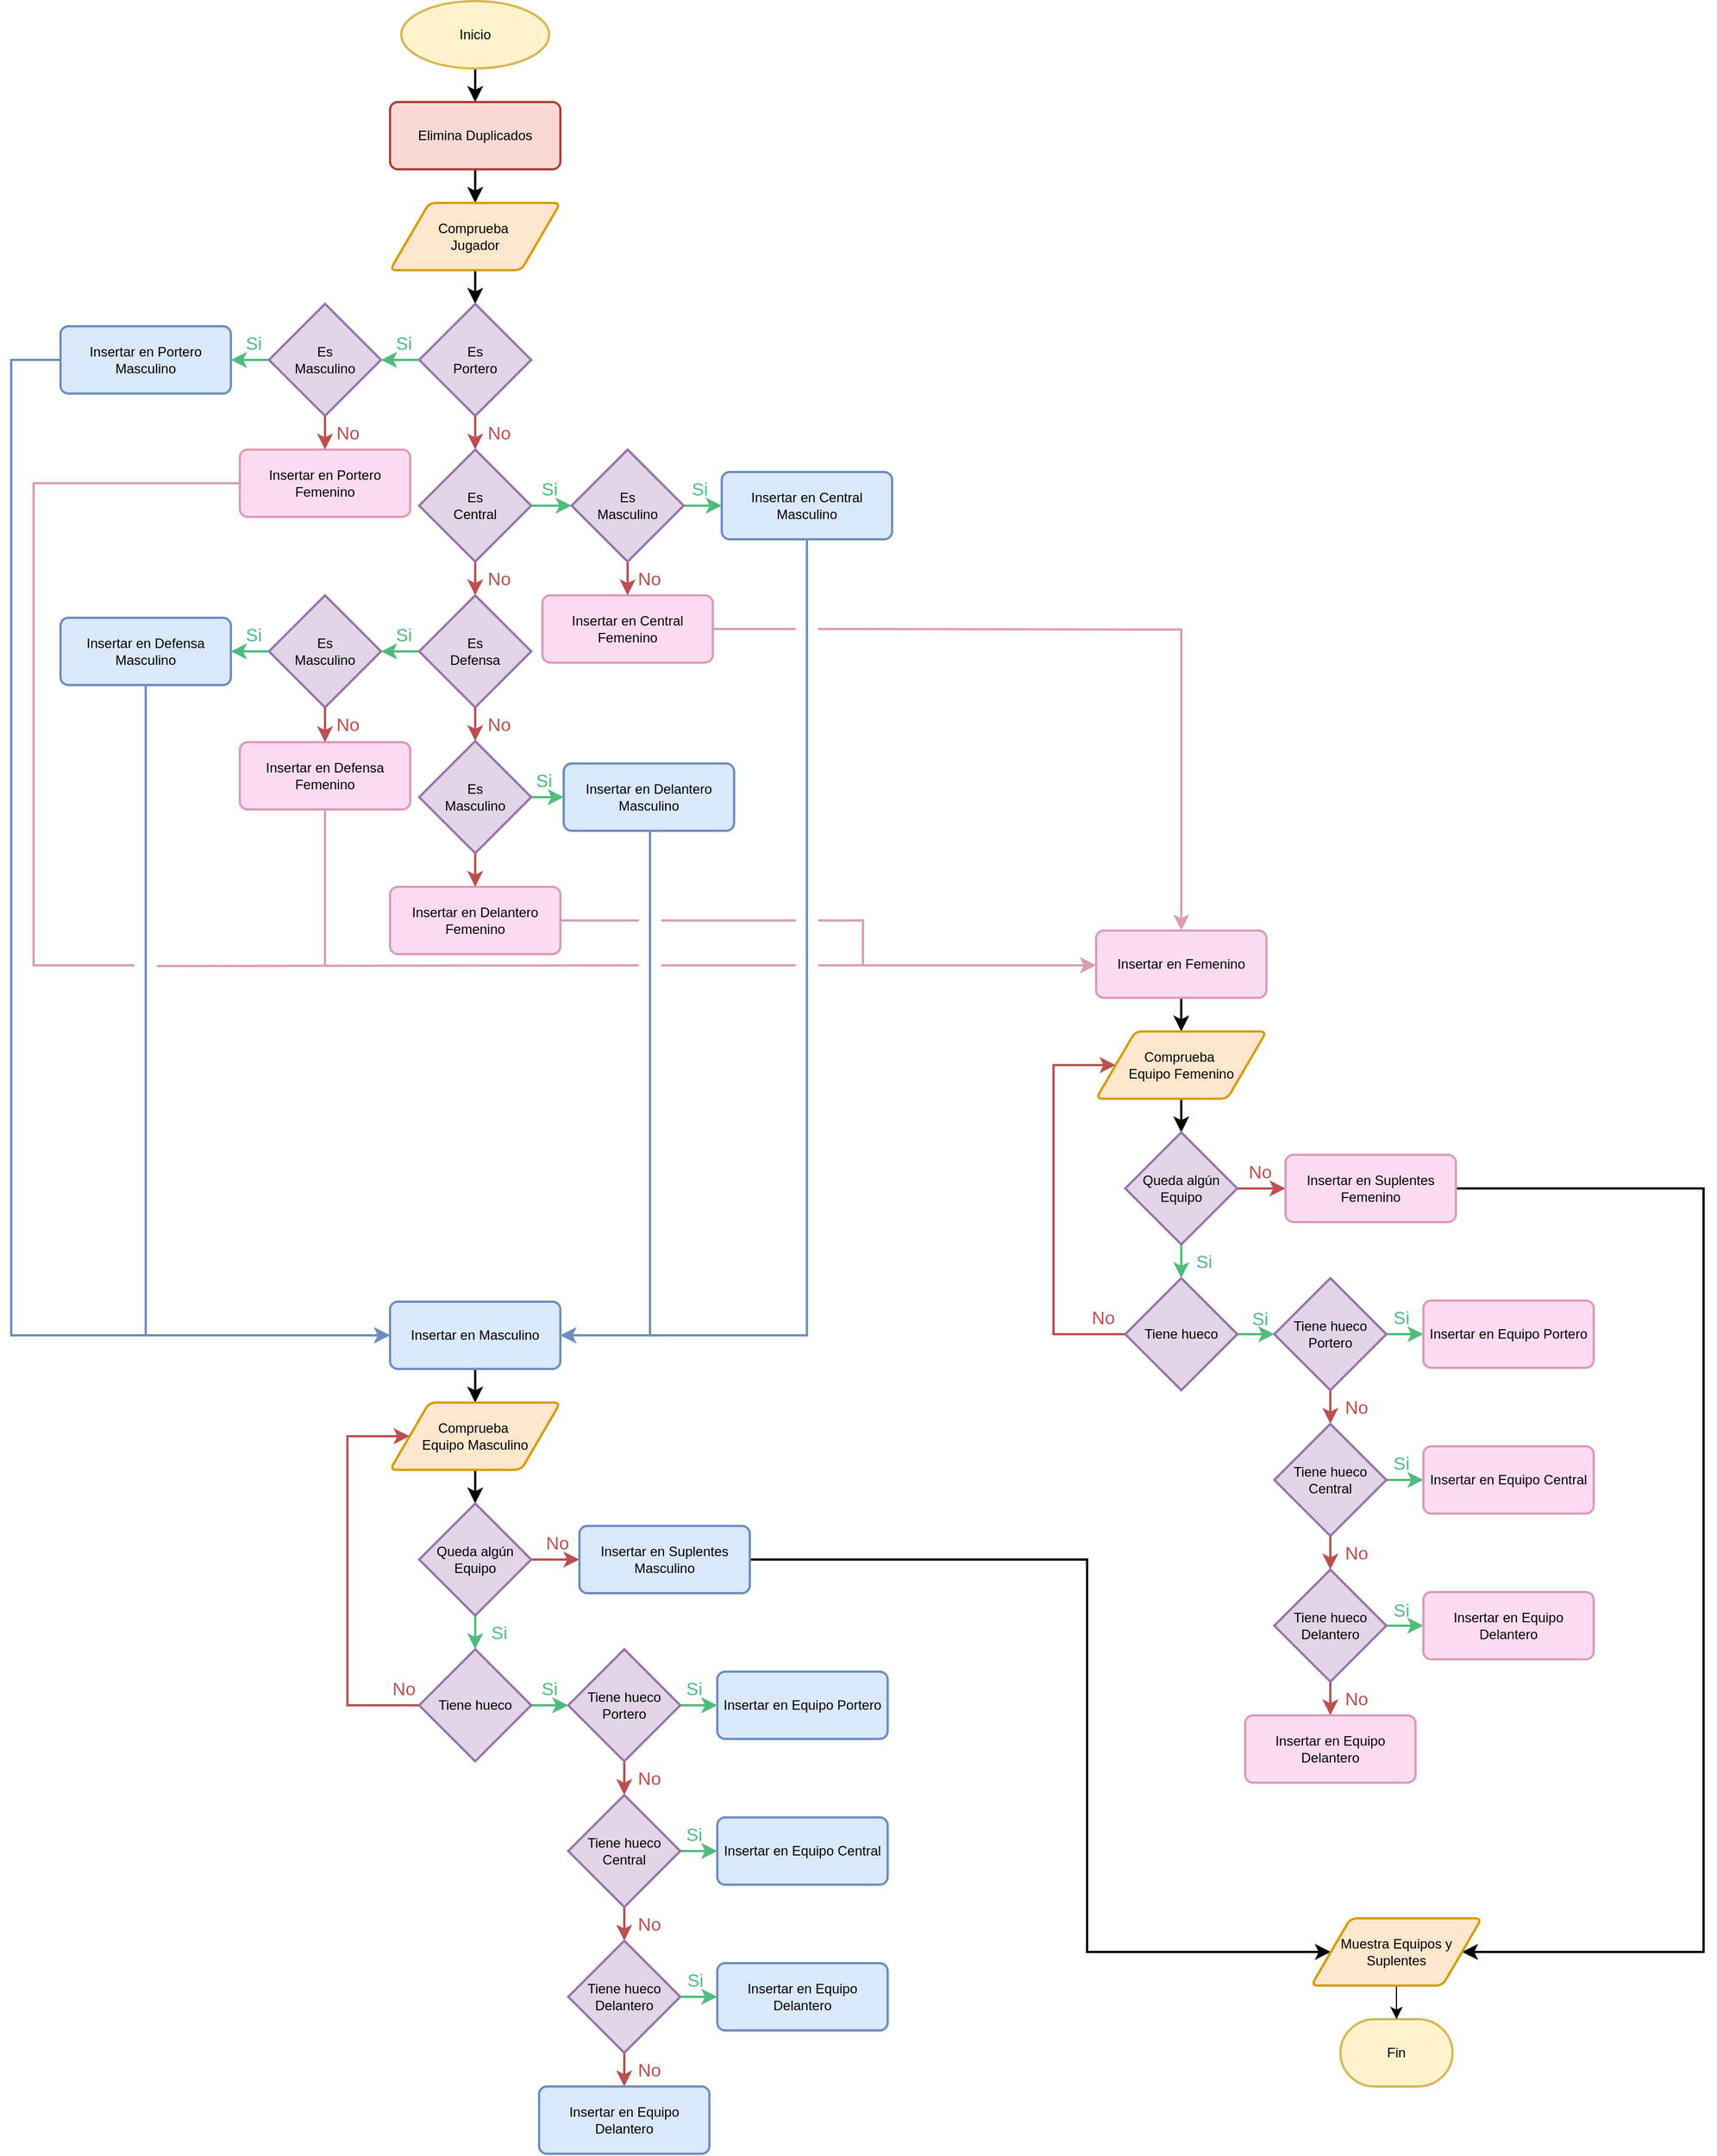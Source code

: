 <mxfile version="24.8.4">
  <diagram name="Página-1" id="gnQpEkFofbsVkcykbC2b">
    <mxGraphModel grid="1" page="1" gridSize="10" guides="1" tooltips="1" connect="1" arrows="1" fold="1" pageScale="1" pageWidth="827" pageHeight="1169" math="0" shadow="0">
      <root>
        <mxCell id="0" />
        <mxCell id="1" parent="0" />
        <mxCell id="v_abhQieS6RaejQ8PZbX-2" value="Fin" style="strokeWidth=2;html=1;shape=mxgraph.flowchart.terminator;whiteSpace=wrap;fillColor=#fff2cc;strokeColor=#d6b656;" vertex="1" parent="1">
          <mxGeometry x="1266" y="1870" width="100" height="60" as="geometry" />
        </mxCell>
        <mxCell id="FpW7mS7BKre-1OPNzRV8-15" style="edgeStyle=orthogonalEdgeStyle;shape=connector;rounded=0;orthogonalLoop=1;jettySize=auto;html=1;strokeColor=default;align=center;verticalAlign=middle;fontFamily=Helvetica;fontSize=12;fontColor=default;labelBackgroundColor=default;startSize=8;endArrow=classic;endSize=8;strokeWidth=2;" edge="1" parent="1" source="v_abhQieS6RaejQ8PZbX-3" target="v_abhQieS6RaejQ8PZbX-4">
          <mxGeometry relative="1" as="geometry" />
        </mxCell>
        <mxCell id="v_abhQieS6RaejQ8PZbX-3" value="Inicio" style="strokeWidth=2;html=1;shape=mxgraph.flowchart.start_1;whiteSpace=wrap;fillColor=#fff2cc;strokeColor=#d6b656;" vertex="1" parent="1">
          <mxGeometry x="428" y="70" width="132" height="60" as="geometry" />
        </mxCell>
        <mxCell id="v_abhQieS6RaejQ8PZbX-12" value="" style="edgeStyle=none;curved=1;rounded=0;orthogonalLoop=1;jettySize=auto;html=1;fontSize=12;startSize=8;endSize=8;strokeWidth=2;" edge="1" parent="1" source="v_abhQieS6RaejQ8PZbX-4" target="v_abhQieS6RaejQ8PZbX-5">
          <mxGeometry relative="1" as="geometry">
            <mxPoint x="620" y="230" as="targetPoint" />
          </mxGeometry>
        </mxCell>
        <mxCell id="v_abhQieS6RaejQ8PZbX-4" value="Elimina Duplicados" style="rounded=1;whiteSpace=wrap;html=1;absoluteArcSize=1;arcSize=14;strokeWidth=2;fillColor=#fad9d5;strokeColor=#ae4132;" vertex="1" parent="1">
          <mxGeometry x="418" y="160" width="152" height="60" as="geometry" />
        </mxCell>
        <mxCell id="FpW7mS7BKre-1OPNzRV8-33" value="" style="edgeStyle=orthogonalEdgeStyle;shape=connector;rounded=0;orthogonalLoop=1;jettySize=auto;html=1;strokeColor=default;align=center;verticalAlign=middle;fontFamily=Helvetica;fontSize=12;fontColor=default;labelBackgroundColor=default;startSize=8;endArrow=classic;endSize=8;strokeWidth=2;" edge="1" parent="1" source="v_abhQieS6RaejQ8PZbX-5" target="v_abhQieS6RaejQ8PZbX-14">
          <mxGeometry relative="1" as="geometry" />
        </mxCell>
        <mxCell id="v_abhQieS6RaejQ8PZbX-5" value="Comprueba&amp;nbsp;&lt;div&gt;Jugador&lt;/div&gt;" style="shape=parallelogram;html=1;strokeWidth=2;perimeter=parallelogramPerimeter;whiteSpace=wrap;rounded=1;arcSize=12;size=0.23;fillColor=#ffe6cc;strokeColor=#d79b00;" vertex="1" parent="1">
          <mxGeometry x="418" y="250" width="152" height="60" as="geometry" />
        </mxCell>
        <mxCell id="v_abhQieS6RaejQ8PZbX-8" value="Insertar en Delantero Femenino" style="rounded=1;whiteSpace=wrap;html=1;absoluteArcSize=1;arcSize=14;strokeWidth=2;fillColor=#FCDBF0;strokeColor=#DB9CB8;" vertex="1" parent="1">
          <mxGeometry x="418" y="860" width="152" height="60" as="geometry" />
        </mxCell>
        <mxCell id="v_abhQieS6RaejQ8PZbX-24" value="" style="edgeStyle=none;curved=1;rounded=0;orthogonalLoop=1;jettySize=auto;html=1;fontSize=12;startSize=8;endSize=8;strokeColor=#BC4F4F;fontColor=#BC4F4F;strokeWidth=2;" edge="1" parent="1" source="v_abhQieS6RaejQ8PZbX-14" target="v_abhQieS6RaejQ8PZbX-16">
          <mxGeometry relative="1" as="geometry" />
        </mxCell>
        <mxCell id="FpW7mS7BKre-1OPNzRV8-18" value="" style="edgeStyle=orthogonalEdgeStyle;shape=connector;rounded=0;orthogonalLoop=1;jettySize=auto;html=1;strokeColor=#4ebc7d;align=center;verticalAlign=middle;fontFamily=Helvetica;fontSize=12;fontColor=default;labelBackgroundColor=default;startSize=8;endArrow=classic;endSize=8;strokeWidth=2;" edge="1" parent="1" source="v_abhQieS6RaejQ8PZbX-14" target="FpW7mS7BKre-1OPNzRV8-17">
          <mxGeometry relative="1" as="geometry" />
        </mxCell>
        <mxCell id="v_abhQieS6RaejQ8PZbX-14" value="Es&lt;div&gt;Portero&lt;/div&gt;" style="strokeWidth=2;html=1;shape=mxgraph.flowchart.decision;whiteSpace=wrap;fillColor=#e1d5e7;strokeColor=#9673a6;" vertex="1" parent="1">
          <mxGeometry x="444" y="340" width="100" height="100" as="geometry" />
        </mxCell>
        <mxCell id="v_abhQieS6RaejQ8PZbX-25" value="" style="edgeStyle=none;curved=1;rounded=0;orthogonalLoop=1;jettySize=auto;html=1;fontSize=12;startSize=8;endSize=8;strokeColor=#BC4F4F;fontColor=#BC4F4F;strokeWidth=2;" edge="1" parent="1" source="v_abhQieS6RaejQ8PZbX-16" target="v_abhQieS6RaejQ8PZbX-17">
          <mxGeometry relative="1" as="geometry" />
        </mxCell>
        <mxCell id="v_abhQieS6RaejQ8PZbX-16" value="Es&lt;div&gt;Central&lt;/div&gt;" style="strokeWidth=2;html=1;shape=mxgraph.flowchart.decision;whiteSpace=wrap;fillColor=#e1d5e7;strokeColor=#9673a6;" vertex="1" parent="1">
          <mxGeometry x="444" y="470" width="100" height="100" as="geometry" />
        </mxCell>
        <mxCell id="v_abhQieS6RaejQ8PZbX-17" value="Es&lt;div&gt;Defensa&lt;/div&gt;" style="strokeWidth=2;html=1;shape=mxgraph.flowchart.decision;whiteSpace=wrap;fillColor=#e1d5e7;strokeColor=#9673a6;" vertex="1" parent="1">
          <mxGeometry x="444" y="600" width="100" height="100" as="geometry" />
        </mxCell>
        <mxCell id="FpW7mS7BKre-1OPNzRV8-52" style="edgeStyle=orthogonalEdgeStyle;shape=connector;rounded=0;orthogonalLoop=1;jettySize=auto;html=1;strokeColor=#6c8ebf;align=center;verticalAlign=middle;fontFamily=Helvetica;fontSize=12;fontColor=default;labelBackgroundColor=default;startSize=8;endArrow=classic;endSize=8;strokeWidth=2;fillColor=#dae8fc;" edge="1" parent="1" source="v_abhQieS6RaejQ8PZbX-26" target="FpW7mS7BKre-1OPNzRV8-51">
          <mxGeometry relative="1" as="geometry">
            <Array as="points">
              <mxPoint x="80" y="390" />
              <mxPoint x="80" y="1260" />
            </Array>
          </mxGeometry>
        </mxCell>
        <mxCell id="v_abhQieS6RaejQ8PZbX-26" value="Insertar en Portero Masculino" style="rounded=1;whiteSpace=wrap;html=1;absoluteArcSize=1;arcSize=14;strokeWidth=2;fillColor=#dae8fc;strokeColor=#6c8ebf;" vertex="1" parent="1">
          <mxGeometry x="124" y="360" width="152" height="60" as="geometry" />
        </mxCell>
        <mxCell id="FpW7mS7BKre-1OPNzRV8-53" style="edgeStyle=orthogonalEdgeStyle;shape=connector;rounded=0;orthogonalLoop=1;jettySize=auto;html=1;strokeColor=#6c8ebf;align=center;verticalAlign=middle;fontFamily=Helvetica;fontSize=12;fontColor=default;labelBackgroundColor=default;startSize=8;endArrow=classic;endSize=8;strokeWidth=2;fillColor=#dae8fc;" edge="1" parent="1" source="v_abhQieS6RaejQ8PZbX-28" target="FpW7mS7BKre-1OPNzRV8-51">
          <mxGeometry relative="1" as="geometry">
            <Array as="points">
              <mxPoint x="200" y="1260" />
            </Array>
          </mxGeometry>
        </mxCell>
        <mxCell id="v_abhQieS6RaejQ8PZbX-28" value="Insertar en Defensa Masculino" style="rounded=1;whiteSpace=wrap;html=1;absoluteArcSize=1;arcSize=14;strokeWidth=2;fillColor=#dae8fc;strokeColor=#6c8ebf;" vertex="1" parent="1">
          <mxGeometry x="124" y="620" width="152" height="60" as="geometry" />
        </mxCell>
        <mxCell id="v_abhQieS6RaejQ8PZbX-43" value="Si" style="text;html=1;align=center;verticalAlign=middle;resizable=0;points=[];autosize=1;strokeColor=none;fillColor=none;fontSize=16;fontColor=#4EBC7D;" vertex="1" parent="1">
          <mxGeometry x="410" y="360" width="40" height="30" as="geometry" />
        </mxCell>
        <mxCell id="FpW7mS7BKre-1OPNzRV8-16" value="Insertar en Portero Femenino" style="rounded=1;whiteSpace=wrap;html=1;absoluteArcSize=1;arcSize=14;strokeWidth=2;fillColor=#FCDBF0;strokeColor=#DB9CB8;" vertex="1" parent="1">
          <mxGeometry x="284" y="470" width="152" height="60" as="geometry" />
        </mxCell>
        <mxCell id="FpW7mS7BKre-1OPNzRV8-19" value="" style="edgeStyle=orthogonalEdgeStyle;shape=connector;rounded=0;orthogonalLoop=1;jettySize=auto;html=1;strokeColor=#BC4F4F;align=center;verticalAlign=middle;fontFamily=Helvetica;fontSize=12;fontColor=#BC4F4F;labelBackgroundColor=default;startSize=8;endArrow=classic;endSize=8;strokeWidth=2;" edge="1" parent="1" source="FpW7mS7BKre-1OPNzRV8-17" target="FpW7mS7BKre-1OPNzRV8-16">
          <mxGeometry relative="1" as="geometry" />
        </mxCell>
        <mxCell id="FpW7mS7BKre-1OPNzRV8-20" value="" style="edgeStyle=orthogonalEdgeStyle;shape=connector;rounded=0;orthogonalLoop=1;jettySize=auto;html=1;strokeColor=#4ebc7d;align=center;verticalAlign=middle;fontFamily=Helvetica;fontSize=12;fontColor=default;labelBackgroundColor=default;startSize=8;endArrow=classic;endSize=8;strokeWidth=2;" edge="1" parent="1" source="FpW7mS7BKre-1OPNzRV8-17" target="v_abhQieS6RaejQ8PZbX-26">
          <mxGeometry relative="1" as="geometry" />
        </mxCell>
        <mxCell id="FpW7mS7BKre-1OPNzRV8-17" value="Es&lt;div&gt;Masculino&lt;/div&gt;" style="strokeWidth=2;html=1;shape=mxgraph.flowchart.decision;whiteSpace=wrap;fillColor=#e1d5e7;strokeColor=#9673a6;" vertex="1" parent="1">
          <mxGeometry x="310" y="340" width="100" height="100" as="geometry" />
        </mxCell>
        <mxCell id="FpW7mS7BKre-1OPNzRV8-21" value="Si" style="text;html=1;align=center;verticalAlign=middle;resizable=0;points=[];autosize=1;strokeColor=none;fillColor=none;fontSize=16;fontColor=#4EBC7D;" vertex="1" parent="1">
          <mxGeometry x="276" y="360" width="40" height="30" as="geometry" />
        </mxCell>
        <mxCell id="FpW7mS7BKre-1OPNzRV8-22" value="No" style="text;html=1;align=center;verticalAlign=middle;resizable=0;points=[];autosize=1;strokeColor=none;fillColor=none;fontSize=16;fontColor=#BC4F4F;" vertex="1" parent="1">
          <mxGeometry x="360" y="440" width="40" height="30" as="geometry" />
        </mxCell>
        <mxCell id="FpW7mS7BKre-1OPNzRV8-23" value="No" style="text;html=1;align=center;verticalAlign=middle;resizable=0;points=[];autosize=1;strokeColor=none;fillColor=none;fontSize=16;fontColor=#BC4F4F;" vertex="1" parent="1">
          <mxGeometry x="495" y="440" width="40" height="30" as="geometry" />
        </mxCell>
        <mxCell id="FpW7mS7BKre-1OPNzRV8-24" value="" style="edgeStyle=orthogonalEdgeStyle;shape=connector;rounded=0;orthogonalLoop=1;jettySize=auto;html=1;strokeColor=#4EBC7D;align=center;verticalAlign=middle;fontFamily=Helvetica;fontSize=12;fontColor=default;labelBackgroundColor=default;startSize=8;endArrow=classic;endSize=8;strokeWidth=2;" edge="1" parent="1" source="v_abhQieS6RaejQ8PZbX-16" target="FpW7mS7BKre-1OPNzRV8-30">
          <mxGeometry relative="1" as="geometry">
            <mxPoint x="910" y="430" as="sourcePoint" />
          </mxGeometry>
        </mxCell>
        <mxCell id="FpW7mS7BKre-1OPNzRV8-54" style="edgeStyle=orthogonalEdgeStyle;shape=connector;rounded=0;orthogonalLoop=1;jettySize=auto;html=1;strokeColor=#6c8ebf;align=center;verticalAlign=middle;fontFamily=Helvetica;fontSize=12;fontColor=default;labelBackgroundColor=default;startSize=8;endArrow=classic;endSize=8;strokeWidth=2;fillColor=#dae8fc;" edge="1" parent="1" source="FpW7mS7BKre-1OPNzRV8-25" target="FpW7mS7BKre-1OPNzRV8-51">
          <mxGeometry relative="1" as="geometry">
            <Array as="points">
              <mxPoint x="790" y="1260" />
            </Array>
          </mxGeometry>
        </mxCell>
        <mxCell id="FpW7mS7BKre-1OPNzRV8-25" value="Insertar en Central Masculino" style="rounded=1;whiteSpace=wrap;html=1;absoluteArcSize=1;arcSize=14;strokeWidth=2;fillColor=#dae8fc;strokeColor=#6c8ebf;" vertex="1" parent="1">
          <mxGeometry x="714" y="490" width="152" height="60" as="geometry" />
        </mxCell>
        <mxCell id="FpW7mS7BKre-1OPNzRV8-26" value="Si" style="text;html=1;align=center;verticalAlign=middle;resizable=0;points=[];autosize=1;strokeColor=none;fillColor=none;fontSize=16;fontColor=#4EBC7D;" vertex="1" parent="1">
          <mxGeometry x="674" y="490" width="40" height="30" as="geometry" />
        </mxCell>
        <mxCell id="FpW7mS7BKre-1OPNzRV8-106" style="edgeStyle=orthogonalEdgeStyle;shape=connector;rounded=0;orthogonalLoop=1;jettySize=auto;html=1;strokeColor=#DB9CB8;align=center;verticalAlign=middle;fontFamily=Helvetica;fontSize=12;fontColor=default;labelBackgroundColor=default;startSize=8;endArrow=none;endSize=8;endFill=0;strokeWidth=2;" edge="1" parent="1" source="FpW7mS7BKre-1OPNzRV8-27">
          <mxGeometry relative="1" as="geometry">
            <mxPoint x="780" y="630" as="targetPoint" />
          </mxGeometry>
        </mxCell>
        <mxCell id="FpW7mS7BKre-1OPNzRV8-27" value="Insertar en Central Femenino" style="rounded=1;whiteSpace=wrap;html=1;absoluteArcSize=1;arcSize=14;strokeWidth=2;fillColor=#FCDBF0;strokeColor=#DB9CB8;" vertex="1" parent="1">
          <mxGeometry x="554" y="600" width="152" height="60" as="geometry" />
        </mxCell>
        <mxCell id="FpW7mS7BKre-1OPNzRV8-28" value="" style="edgeStyle=orthogonalEdgeStyle;shape=connector;rounded=0;orthogonalLoop=1;jettySize=auto;html=1;strokeColor=#BC4F4F;align=center;verticalAlign=middle;fontFamily=Helvetica;fontSize=12;fontColor=#BC4F4F;labelBackgroundColor=default;startSize=8;endArrow=classic;endSize=8;strokeWidth=2;" edge="1" parent="1" source="FpW7mS7BKre-1OPNzRV8-30" target="FpW7mS7BKre-1OPNzRV8-27">
          <mxGeometry relative="1" as="geometry" />
        </mxCell>
        <mxCell id="FpW7mS7BKre-1OPNzRV8-29" value="" style="edgeStyle=orthogonalEdgeStyle;shape=connector;rounded=0;orthogonalLoop=1;jettySize=auto;html=1;strokeColor=#4EBC7D;align=center;verticalAlign=middle;fontFamily=Helvetica;fontSize=12;fontColor=default;labelBackgroundColor=default;startSize=8;endArrow=classic;endSize=8;strokeWidth=2;" edge="1" parent="1" source="FpW7mS7BKre-1OPNzRV8-30" target="FpW7mS7BKre-1OPNzRV8-25">
          <mxGeometry relative="1" as="geometry" />
        </mxCell>
        <mxCell id="FpW7mS7BKre-1OPNzRV8-30" value="Es&lt;div&gt;Masculino&lt;/div&gt;" style="strokeWidth=2;html=1;shape=mxgraph.flowchart.decision;whiteSpace=wrap;fillColor=#e1d5e7;strokeColor=#9673a6;" vertex="1" parent="1">
          <mxGeometry x="580" y="470" width="100" height="100" as="geometry" />
        </mxCell>
        <mxCell id="FpW7mS7BKre-1OPNzRV8-31" value="Si" style="text;html=1;align=center;verticalAlign=middle;resizable=0;points=[];autosize=1;strokeColor=none;fillColor=none;fontSize=16;fontColor=#4EBC7D;" vertex="1" parent="1">
          <mxGeometry x="540" y="490" width="40" height="30" as="geometry" />
        </mxCell>
        <mxCell id="FpW7mS7BKre-1OPNzRV8-32" value="No" style="text;html=1;align=center;verticalAlign=middle;resizable=0;points=[];autosize=1;strokeColor=none;fillColor=none;fontSize=16;fontColor=#BC4F4F;" vertex="1" parent="1">
          <mxGeometry x="629" y="570" width="40" height="30" as="geometry" />
        </mxCell>
        <mxCell id="FpW7mS7BKre-1OPNzRV8-34" value="No" style="text;html=1;align=center;verticalAlign=middle;resizable=0;points=[];autosize=1;strokeColor=none;fillColor=none;fontSize=16;fontColor=#BC4F4F;" vertex="1" parent="1">
          <mxGeometry x="495" y="570" width="40" height="30" as="geometry" />
        </mxCell>
        <mxCell id="FpW7mS7BKre-1OPNzRV8-35" value="" style="edgeStyle=orthogonalEdgeStyle;shape=connector;rounded=0;orthogonalLoop=1;jettySize=auto;html=1;strokeColor=#4EBC7D;align=center;verticalAlign=middle;fontFamily=Helvetica;fontSize=12;fontColor=default;labelBackgroundColor=default;startSize=8;endArrow=classic;endSize=8;strokeWidth=2;" edge="1" parent="1" source="v_abhQieS6RaejQ8PZbX-17" target="FpW7mS7BKre-1OPNzRV8-36">
          <mxGeometry relative="1" as="geometry">
            <mxPoint x="554" y="530" as="sourcePoint" />
            <mxPoint x="420" y="650" as="targetPoint" />
          </mxGeometry>
        </mxCell>
        <mxCell id="FpW7mS7BKre-1OPNzRV8-36" value="Es&lt;div&gt;Masculino&lt;/div&gt;" style="strokeWidth=2;html=1;shape=mxgraph.flowchart.decision;whiteSpace=wrap;fillColor=#e1d5e7;strokeColor=#9673a6;" vertex="1" parent="1">
          <mxGeometry x="310" y="600" width="100" height="100" as="geometry" />
        </mxCell>
        <mxCell id="FpW7mS7BKre-1OPNzRV8-37" value="" style="edgeStyle=orthogonalEdgeStyle;shape=connector;rounded=0;orthogonalLoop=1;jettySize=auto;html=1;strokeColor=#4EBC7D;align=center;verticalAlign=middle;fontFamily=Helvetica;fontSize=12;fontColor=default;labelBackgroundColor=default;startSize=8;endArrow=classic;endSize=8;strokeWidth=2;" edge="1" parent="1" source="FpW7mS7BKre-1OPNzRV8-36" target="v_abhQieS6RaejQ8PZbX-28">
          <mxGeometry relative="1" as="geometry">
            <mxPoint x="454" y="660" as="sourcePoint" />
            <mxPoint x="420" y="660" as="targetPoint" />
          </mxGeometry>
        </mxCell>
        <mxCell id="FpW7mS7BKre-1OPNzRV8-115" style="edgeStyle=orthogonalEdgeStyle;shape=connector;rounded=0;orthogonalLoop=1;jettySize=auto;html=1;strokeColor=#DB9CB8;align=center;verticalAlign=middle;fontFamily=Helvetica;fontSize=12;fontColor=default;labelBackgroundColor=default;startSize=8;endArrow=none;endSize=8;endFill=0;strokeWidth=2;" edge="1" parent="1" source="FpW7mS7BKre-1OPNzRV8-38">
          <mxGeometry relative="1" as="geometry">
            <mxPoint x="360" y="930" as="targetPoint" />
          </mxGeometry>
        </mxCell>
        <mxCell id="FpW7mS7BKre-1OPNzRV8-38" value="Insertar en Defensa Femenino" style="rounded=1;whiteSpace=wrap;html=1;absoluteArcSize=1;arcSize=14;strokeWidth=2;fillColor=#FCDBF0;strokeColor=#DB9CB8;" vertex="1" parent="1">
          <mxGeometry x="284" y="731" width="152" height="60" as="geometry" />
        </mxCell>
        <mxCell id="FpW7mS7BKre-1OPNzRV8-39" value="" style="edgeStyle=orthogonalEdgeStyle;shape=connector;rounded=0;orthogonalLoop=1;jettySize=auto;html=1;strokeColor=#BC4F4F;align=center;verticalAlign=middle;fontFamily=Helvetica;fontSize=12;fontColor=#BC4F4F;labelBackgroundColor=default;startSize=8;endArrow=classic;endSize=8;strokeWidth=2;" edge="1" parent="1" source="FpW7mS7BKre-1OPNzRV8-36" target="FpW7mS7BKre-1OPNzRV8-38">
          <mxGeometry relative="1" as="geometry">
            <mxPoint x="370" y="450" as="sourcePoint" />
            <mxPoint x="370" y="480" as="targetPoint" />
          </mxGeometry>
        </mxCell>
        <mxCell id="FpW7mS7BKre-1OPNzRV8-40" value="" style="edgeStyle=none;curved=1;rounded=0;orthogonalLoop=1;jettySize=auto;html=1;fontSize=12;startSize=8;endSize=8;strokeColor=#BC4F4F;fontColor=#BC4F4F;strokeWidth=2;" edge="1" parent="1" source="v_abhQieS6RaejQ8PZbX-17" target="FpW7mS7BKre-1OPNzRV8-41">
          <mxGeometry relative="1" as="geometry">
            <mxPoint x="540" y="720" as="sourcePoint" />
            <mxPoint x="540" y="720" as="targetPoint" />
          </mxGeometry>
        </mxCell>
        <mxCell id="FpW7mS7BKre-1OPNzRV8-43" value="" style="edgeStyle=orthogonalEdgeStyle;shape=connector;rounded=0;orthogonalLoop=1;jettySize=auto;html=1;strokeColor=#BC4F4F;align=center;verticalAlign=middle;fontFamily=Helvetica;fontSize=12;fontColor=default;labelBackgroundColor=default;startSize=8;endArrow=classic;endSize=8;strokeWidth=2;" edge="1" parent="1" source="FpW7mS7BKre-1OPNzRV8-41" target="v_abhQieS6RaejQ8PZbX-8">
          <mxGeometry relative="1" as="geometry" />
        </mxCell>
        <mxCell id="FpW7mS7BKre-1OPNzRV8-45" value="" style="edgeStyle=orthogonalEdgeStyle;shape=connector;rounded=0;orthogonalLoop=1;jettySize=auto;html=1;strokeColor=#4EBC7D;align=center;verticalAlign=middle;fontFamily=Helvetica;fontSize=12;fontColor=default;labelBackgroundColor=default;startSize=8;endArrow=classic;endSize=8;strokeWidth=2;" edge="1" parent="1" source="FpW7mS7BKre-1OPNzRV8-41" target="FpW7mS7BKre-1OPNzRV8-44">
          <mxGeometry relative="1" as="geometry" />
        </mxCell>
        <mxCell id="FpW7mS7BKre-1OPNzRV8-41" value="Es&lt;div&gt;Masculino&lt;/div&gt;" style="strokeWidth=2;html=1;shape=mxgraph.flowchart.decision;whiteSpace=wrap;fillColor=#e1d5e7;strokeColor=#9673a6;" vertex="1" parent="1">
          <mxGeometry x="444" y="730" width="100" height="100" as="geometry" />
        </mxCell>
        <mxCell id="FpW7mS7BKre-1OPNzRV8-55" style="edgeStyle=orthogonalEdgeStyle;shape=connector;rounded=0;orthogonalLoop=1;jettySize=auto;html=1;strokeColor=#6c8ebf;align=center;verticalAlign=middle;fontFamily=Helvetica;fontSize=12;fontColor=default;labelBackgroundColor=default;startSize=8;endArrow=classic;endSize=8;strokeWidth=2;fillColor=#dae8fc;" edge="1" parent="1" source="FpW7mS7BKre-1OPNzRV8-44" target="FpW7mS7BKre-1OPNzRV8-51">
          <mxGeometry relative="1" as="geometry">
            <Array as="points">
              <mxPoint x="650" y="1260" />
            </Array>
          </mxGeometry>
        </mxCell>
        <mxCell id="FpW7mS7BKre-1OPNzRV8-44" value="Insertar en Delantero Masculino" style="rounded=1;whiteSpace=wrap;html=1;absoluteArcSize=1;arcSize=14;strokeWidth=2;fillColor=#dae8fc;strokeColor=#6c8ebf;" vertex="1" parent="1">
          <mxGeometry x="573" y="750" width="152" height="60" as="geometry" />
        </mxCell>
        <mxCell id="FpW7mS7BKre-1OPNzRV8-46" value="Si" style="text;html=1;align=center;verticalAlign=middle;resizable=0;points=[];autosize=1;strokeColor=none;fillColor=none;fontSize=16;fontColor=#4EBC7D;" vertex="1" parent="1">
          <mxGeometry x="410" y="620" width="40" height="30" as="geometry" />
        </mxCell>
        <mxCell id="FpW7mS7BKre-1OPNzRV8-47" value="Si" style="text;html=1;align=center;verticalAlign=middle;resizable=0;points=[];autosize=1;strokeColor=none;fillColor=none;fontSize=16;fontColor=#4EBC7D;" vertex="1" parent="1">
          <mxGeometry x="535" y="750" width="40" height="30" as="geometry" />
        </mxCell>
        <mxCell id="FpW7mS7BKre-1OPNzRV8-48" value="Si" style="text;html=1;align=center;verticalAlign=middle;resizable=0;points=[];autosize=1;strokeColor=none;fillColor=none;fontSize=16;fontColor=#4EBC7D;" vertex="1" parent="1">
          <mxGeometry x="276" y="620" width="40" height="30" as="geometry" />
        </mxCell>
        <mxCell id="FpW7mS7BKre-1OPNzRV8-49" value="No" style="text;html=1;align=center;verticalAlign=middle;resizable=0;points=[];autosize=1;strokeColor=none;fillColor=none;fontSize=16;fontColor=#BC4F4F;" vertex="1" parent="1">
          <mxGeometry x="360" y="700" width="40" height="30" as="geometry" />
        </mxCell>
        <mxCell id="FpW7mS7BKre-1OPNzRV8-50" value="No" style="text;html=1;align=center;verticalAlign=middle;resizable=0;points=[];autosize=1;strokeColor=none;fillColor=none;fontSize=16;fontColor=#BC4F4F;" vertex="1" parent="1">
          <mxGeometry x="495" y="700" width="40" height="30" as="geometry" />
        </mxCell>
        <mxCell id="FpW7mS7BKre-1OPNzRV8-58" value="" style="edgeStyle=orthogonalEdgeStyle;shape=connector;rounded=0;orthogonalLoop=1;jettySize=auto;html=1;strokeColor=default;align=center;verticalAlign=middle;fontFamily=Helvetica;fontSize=12;fontColor=default;labelBackgroundColor=default;startSize=8;endArrow=classic;endSize=8;strokeWidth=2;" edge="1" parent="1" source="FpW7mS7BKre-1OPNzRV8-51" target="FpW7mS7BKre-1OPNzRV8-57">
          <mxGeometry relative="1" as="geometry" />
        </mxCell>
        <mxCell id="FpW7mS7BKre-1OPNzRV8-51" value="Insertar en Masculino" style="rounded=1;whiteSpace=wrap;html=1;absoluteArcSize=1;arcSize=14;strokeWidth=2;fillColor=#dae8fc;strokeColor=#6c8ebf;" vertex="1" parent="1">
          <mxGeometry x="418" y="1230" width="152" height="60" as="geometry" />
        </mxCell>
        <mxCell id="FpW7mS7BKre-1OPNzRV8-78" value="" style="edgeStyle=orthogonalEdgeStyle;shape=connector;rounded=0;orthogonalLoop=1;jettySize=auto;html=1;strokeColor=default;align=center;verticalAlign=middle;fontFamily=Helvetica;fontSize=12;fontColor=default;labelBackgroundColor=default;startSize=8;endArrow=classic;endSize=8;strokeWidth=2;" edge="1" parent="1" source="FpW7mS7BKre-1OPNzRV8-57" target="FpW7mS7BKre-1OPNzRV8-77">
          <mxGeometry relative="1" as="geometry" />
        </mxCell>
        <mxCell id="FpW7mS7BKre-1OPNzRV8-57" value="Comprueba&amp;nbsp;&lt;div&gt;Equipo Masculino&lt;/div&gt;" style="shape=parallelogram;html=1;strokeWidth=2;perimeter=parallelogramPerimeter;whiteSpace=wrap;rounded=1;arcSize=12;size=0.23;fillColor=#ffe6cc;strokeColor=#d79b00;" vertex="1" parent="1">
          <mxGeometry x="418" y="1320" width="152" height="60" as="geometry" />
        </mxCell>
        <mxCell id="FpW7mS7BKre-1OPNzRV8-61" value="" style="edgeStyle=orthogonalEdgeStyle;shape=connector;rounded=0;orthogonalLoop=1;jettySize=auto;html=1;strokeColor=#4EBC7D;align=center;verticalAlign=middle;fontFamily=Helvetica;fontSize=12;fontColor=default;labelBackgroundColor=default;startSize=8;endArrow=classic;endSize=8;strokeWidth=2;" edge="1" parent="1" source="FpW7mS7BKre-1OPNzRV8-59" target="FpW7mS7BKre-1OPNzRV8-60">
          <mxGeometry relative="1" as="geometry" />
        </mxCell>
        <mxCell id="FpW7mS7BKre-1OPNzRV8-76" style="edgeStyle=orthogonalEdgeStyle;shape=connector;rounded=0;orthogonalLoop=1;jettySize=auto;html=1;strokeColor=#BC4F4F;align=center;verticalAlign=middle;fontFamily=Helvetica;fontSize=12;fontColor=default;labelBackgroundColor=default;startSize=8;endArrow=classic;endSize=8;strokeWidth=2;" edge="1" parent="1" source="FpW7mS7BKre-1OPNzRV8-59" target="FpW7mS7BKre-1OPNzRV8-57">
          <mxGeometry relative="1" as="geometry">
            <mxPoint x="440" y="1350" as="targetPoint" />
            <Array as="points">
              <mxPoint x="380" y="1590" />
              <mxPoint x="380" y="1350" />
            </Array>
          </mxGeometry>
        </mxCell>
        <mxCell id="FpW7mS7BKre-1OPNzRV8-59" value="Tiene hueco" style="strokeWidth=2;html=1;shape=mxgraph.flowchart.decision;whiteSpace=wrap;fillColor=#e1d5e7;strokeColor=#9673a6;" vertex="1" parent="1">
          <mxGeometry x="444" y="1540" width="100" height="100" as="geometry" />
        </mxCell>
        <mxCell id="FpW7mS7BKre-1OPNzRV8-63" value="" style="edgeStyle=orthogonalEdgeStyle;shape=connector;rounded=0;orthogonalLoop=1;jettySize=auto;html=1;strokeColor=#4EBC7D;align=center;verticalAlign=middle;fontFamily=Helvetica;fontSize=12;fontColor=default;labelBackgroundColor=default;startSize=8;endArrow=classic;endSize=8;strokeWidth=2;" edge="1" parent="1" source="FpW7mS7BKre-1OPNzRV8-60" target="FpW7mS7BKre-1OPNzRV8-62">
          <mxGeometry relative="1" as="geometry" />
        </mxCell>
        <mxCell id="FpW7mS7BKre-1OPNzRV8-74" value="" style="edgeStyle=orthogonalEdgeStyle;shape=connector;rounded=0;orthogonalLoop=1;jettySize=auto;html=1;strokeColor=#BC4F4F;align=center;verticalAlign=middle;fontFamily=Helvetica;fontSize=12;fontColor=default;labelBackgroundColor=default;startSize=8;endArrow=classic;endSize=8;strokeWidth=2;" edge="1" parent="1" source="FpW7mS7BKre-1OPNzRV8-60" target="FpW7mS7BKre-1OPNzRV8-66">
          <mxGeometry relative="1" as="geometry" />
        </mxCell>
        <mxCell id="FpW7mS7BKre-1OPNzRV8-60" value="Tiene hueco Portero" style="strokeWidth=2;html=1;shape=mxgraph.flowchart.decision;whiteSpace=wrap;fillColor=#e1d5e7;strokeColor=#9673a6;" vertex="1" parent="1">
          <mxGeometry x="577" y="1540" width="100" height="100" as="geometry" />
        </mxCell>
        <mxCell id="FpW7mS7BKre-1OPNzRV8-62" value="Insertar en Equipo Portero" style="rounded=1;whiteSpace=wrap;html=1;absoluteArcSize=1;arcSize=14;strokeWidth=2;fillColor=#dae8fc;strokeColor=#6c8ebf;" vertex="1" parent="1">
          <mxGeometry x="710" y="1560" width="152" height="60" as="geometry" />
        </mxCell>
        <mxCell id="FpW7mS7BKre-1OPNzRV8-65" value="" style="edgeStyle=orthogonalEdgeStyle;shape=connector;rounded=0;orthogonalLoop=1;jettySize=auto;html=1;strokeColor=#4EBC7D;align=center;verticalAlign=middle;fontFamily=Helvetica;fontSize=12;fontColor=default;labelBackgroundColor=default;startSize=8;endArrow=classic;endSize=8;strokeWidth=2;" edge="1" parent="1" source="FpW7mS7BKre-1OPNzRV8-66" target="FpW7mS7BKre-1OPNzRV8-67">
          <mxGeometry relative="1" as="geometry" />
        </mxCell>
        <mxCell id="FpW7mS7BKre-1OPNzRV8-73" value="" style="edgeStyle=orthogonalEdgeStyle;shape=connector;rounded=0;orthogonalLoop=1;jettySize=auto;html=1;strokeColor=#BC4F4F;align=center;verticalAlign=middle;fontFamily=Helvetica;fontSize=12;fontColor=default;labelBackgroundColor=default;startSize=8;endArrow=classic;endSize=8;strokeWidth=2;" edge="1" parent="1" source="FpW7mS7BKre-1OPNzRV8-66" target="FpW7mS7BKre-1OPNzRV8-69">
          <mxGeometry relative="1" as="geometry" />
        </mxCell>
        <mxCell id="FpW7mS7BKre-1OPNzRV8-66" value="Tiene hueco Central" style="strokeWidth=2;html=1;shape=mxgraph.flowchart.decision;whiteSpace=wrap;fillColor=#e1d5e7;strokeColor=#9673a6;" vertex="1" parent="1">
          <mxGeometry x="577" y="1670" width="100" height="100" as="geometry" />
        </mxCell>
        <mxCell id="FpW7mS7BKre-1OPNzRV8-67" value="Insertar en Equipo Central" style="rounded=1;whiteSpace=wrap;html=1;absoluteArcSize=1;arcSize=14;strokeWidth=2;fillColor=#dae8fc;strokeColor=#6c8ebf;" vertex="1" parent="1">
          <mxGeometry x="710" y="1690" width="152" height="60" as="geometry" />
        </mxCell>
        <mxCell id="FpW7mS7BKre-1OPNzRV8-68" value="" style="edgeStyle=orthogonalEdgeStyle;shape=connector;rounded=0;orthogonalLoop=1;jettySize=auto;html=1;strokeColor=#4EBC7D;align=center;verticalAlign=middle;fontFamily=Helvetica;fontSize=12;fontColor=default;labelBackgroundColor=default;startSize=8;endArrow=classic;endSize=8;strokeWidth=2;" edge="1" parent="1" source="FpW7mS7BKre-1OPNzRV8-69" target="FpW7mS7BKre-1OPNzRV8-70">
          <mxGeometry relative="1" as="geometry" />
        </mxCell>
        <mxCell id="FpW7mS7BKre-1OPNzRV8-72" value="" style="edgeStyle=orthogonalEdgeStyle;shape=connector;rounded=0;orthogonalLoop=1;jettySize=auto;html=1;strokeColor=#BC4F4F;align=center;verticalAlign=middle;fontFamily=Helvetica;fontSize=12;fontColor=default;labelBackgroundColor=default;startSize=8;endArrow=classic;endSize=8;strokeWidth=2;" edge="1" parent="1" source="FpW7mS7BKre-1OPNzRV8-69" target="FpW7mS7BKre-1OPNzRV8-71">
          <mxGeometry relative="1" as="geometry" />
        </mxCell>
        <mxCell id="FpW7mS7BKre-1OPNzRV8-69" value="Tiene hueco Delantero" style="strokeWidth=2;html=1;shape=mxgraph.flowchart.decision;whiteSpace=wrap;fillColor=#e1d5e7;strokeColor=#9673a6;" vertex="1" parent="1">
          <mxGeometry x="577" y="1800" width="100" height="100" as="geometry" />
        </mxCell>
        <mxCell id="FpW7mS7BKre-1OPNzRV8-70" value="Insertar en Equipo Delantero" style="rounded=1;whiteSpace=wrap;html=1;absoluteArcSize=1;arcSize=14;strokeWidth=2;fillColor=#dae8fc;strokeColor=#6c8ebf;" vertex="1" parent="1">
          <mxGeometry x="710" y="1820" width="152" height="60" as="geometry" />
        </mxCell>
        <mxCell id="FpW7mS7BKre-1OPNzRV8-71" value="Insertar en Equipo Delantero" style="rounded=1;whiteSpace=wrap;html=1;absoluteArcSize=1;arcSize=14;strokeWidth=2;fillColor=#dae8fc;strokeColor=#6c8ebf;" vertex="1" parent="1">
          <mxGeometry x="551" y="1930" width="152" height="60" as="geometry" />
        </mxCell>
        <mxCell id="FpW7mS7BKre-1OPNzRV8-79" value="" style="edgeStyle=orthogonalEdgeStyle;shape=connector;rounded=0;orthogonalLoop=1;jettySize=auto;html=1;strokeColor=#4EBC7D;align=center;verticalAlign=middle;fontFamily=Helvetica;fontSize=12;fontColor=default;labelBackgroundColor=default;startSize=8;endArrow=classic;endSize=8;strokeWidth=2;" edge="1" parent="1" source="FpW7mS7BKre-1OPNzRV8-77" target="FpW7mS7BKre-1OPNzRV8-59">
          <mxGeometry relative="1" as="geometry" />
        </mxCell>
        <mxCell id="FpW7mS7BKre-1OPNzRV8-80" style="edgeStyle=orthogonalEdgeStyle;shape=connector;rounded=0;orthogonalLoop=1;jettySize=auto;html=1;strokeColor=#BC4F4F;align=center;verticalAlign=middle;fontFamily=Helvetica;fontSize=12;fontColor=default;labelBackgroundColor=default;startSize=8;endArrow=classic;endSize=8;strokeWidth=2;" edge="1" parent="1" source="FpW7mS7BKre-1OPNzRV8-77" target="FpW7mS7BKre-1OPNzRV8-81">
          <mxGeometry relative="1" as="geometry">
            <mxPoint x="590" y="1460" as="targetPoint" />
          </mxGeometry>
        </mxCell>
        <mxCell id="FpW7mS7BKre-1OPNzRV8-77" value="Queda algún Equipo" style="strokeWidth=2;html=1;shape=mxgraph.flowchart.decision;whiteSpace=wrap;fillColor=#e1d5e7;strokeColor=#9673a6;" vertex="1" parent="1">
          <mxGeometry x="444" y="1410" width="100" height="100" as="geometry" />
        </mxCell>
        <mxCell id="FpW7mS7BKre-1OPNzRV8-116" style="edgeStyle=orthogonalEdgeStyle;shape=connector;rounded=0;orthogonalLoop=1;jettySize=auto;html=1;strokeColor=default;align=center;verticalAlign=middle;fontFamily=Helvetica;fontSize=12;fontColor=default;labelBackgroundColor=default;startSize=8;endArrow=classic;endSize=8;strokeWidth=2;" edge="1" parent="1" source="FpW7mS7BKre-1OPNzRV8-81" target="FpW7mS7BKre-1OPNzRV8-118">
          <mxGeometry relative="1" as="geometry">
            <mxPoint x="1090" y="1790" as="targetPoint" />
            <Array as="points">
              <mxPoint x="1040" y="1460" />
              <mxPoint x="1040" y="1810" />
            </Array>
          </mxGeometry>
        </mxCell>
        <mxCell id="FpW7mS7BKre-1OPNzRV8-81" value="Insertar en Suplentes Masculino" style="rounded=1;whiteSpace=wrap;html=1;absoluteArcSize=1;arcSize=14;strokeWidth=2;fillColor=#dae8fc;strokeColor=#6c8ebf;" vertex="1" parent="1">
          <mxGeometry x="587" y="1430" width="152" height="60" as="geometry" />
        </mxCell>
        <mxCell id="FpW7mS7BKre-1OPNzRV8-82" value="" style="edgeStyle=orthogonalEdgeStyle;shape=connector;rounded=0;orthogonalLoop=1;jettySize=auto;html=1;strokeColor=default;align=center;verticalAlign=middle;fontFamily=Helvetica;fontSize=12;fontColor=default;labelBackgroundColor=default;startSize=8;endArrow=classic;endSize=8;strokeWidth=2;" edge="1" parent="1" source="FpW7mS7BKre-1OPNzRV8-83" target="FpW7mS7BKre-1OPNzRV8-85">
          <mxGeometry relative="1" as="geometry" />
        </mxCell>
        <mxCell id="FpW7mS7BKre-1OPNzRV8-83" value="Insertar en Femenino" style="rounded=1;whiteSpace=wrap;html=1;absoluteArcSize=1;arcSize=14;strokeWidth=2;fillColor=#FCDBF0;strokeColor=#DB9CB8;" vertex="1" parent="1">
          <mxGeometry x="1048" y="899" width="152" height="60" as="geometry" />
        </mxCell>
        <mxCell id="FpW7mS7BKre-1OPNzRV8-84" value="" style="edgeStyle=orthogonalEdgeStyle;shape=connector;rounded=0;orthogonalLoop=1;jettySize=auto;html=1;strokeColor=default;align=center;verticalAlign=middle;fontFamily=Helvetica;fontSize=12;fontColor=default;labelBackgroundColor=default;startSize=8;endArrow=classic;endSize=8;strokeWidth=2;" edge="1" parent="1" source="FpW7mS7BKre-1OPNzRV8-85" target="FpW7mS7BKre-1OPNzRV8-104">
          <mxGeometry relative="1" as="geometry" />
        </mxCell>
        <mxCell id="FpW7mS7BKre-1OPNzRV8-85" value="Comprueba&amp;nbsp;&lt;div&gt;Equipo Femenino&lt;/div&gt;" style="shape=parallelogram;html=1;strokeWidth=2;perimeter=parallelogramPerimeter;whiteSpace=wrap;rounded=1;arcSize=12;size=0.23;fillColor=#ffe6cc;strokeColor=#d79b00;" vertex="1" parent="1">
          <mxGeometry x="1048" y="989" width="152" height="60" as="geometry" />
        </mxCell>
        <mxCell id="FpW7mS7BKre-1OPNzRV8-86" value="" style="edgeStyle=orthogonalEdgeStyle;shape=connector;rounded=0;orthogonalLoop=1;jettySize=auto;html=1;strokeColor=#4EBC7D;align=center;verticalAlign=middle;fontFamily=Helvetica;fontSize=12;fontColor=default;labelBackgroundColor=default;startSize=8;endArrow=classic;endSize=8;strokeWidth=2;" edge="1" parent="1" source="FpW7mS7BKre-1OPNzRV8-88" target="FpW7mS7BKre-1OPNzRV8-91">
          <mxGeometry relative="1" as="geometry" />
        </mxCell>
        <mxCell id="FpW7mS7BKre-1OPNzRV8-87" style="edgeStyle=orthogonalEdgeStyle;shape=connector;rounded=0;orthogonalLoop=1;jettySize=auto;html=1;strokeColor=#BC4F4F;align=center;verticalAlign=middle;fontFamily=Helvetica;fontSize=12;fontColor=default;labelBackgroundColor=default;startSize=8;endArrow=classic;endSize=8;strokeWidth=2;" edge="1" parent="1" source="FpW7mS7BKre-1OPNzRV8-88" target="FpW7mS7BKre-1OPNzRV8-85">
          <mxGeometry relative="1" as="geometry">
            <mxPoint x="1070" y="1019" as="targetPoint" />
            <Array as="points">
              <mxPoint x="1010" y="1259" />
              <mxPoint x="1010" y="1019" />
            </Array>
          </mxGeometry>
        </mxCell>
        <mxCell id="FpW7mS7BKre-1OPNzRV8-88" value="Tiene hueco" style="strokeWidth=2;html=1;shape=mxgraph.flowchart.decision;whiteSpace=wrap;fillColor=#e1d5e7;strokeColor=#9673a6;" vertex="1" parent="1">
          <mxGeometry x="1074" y="1209" width="100" height="100" as="geometry" />
        </mxCell>
        <mxCell id="FpW7mS7BKre-1OPNzRV8-89" value="" style="edgeStyle=orthogonalEdgeStyle;shape=connector;rounded=0;orthogonalLoop=1;jettySize=auto;html=1;strokeColor=#4EBC7D;align=center;verticalAlign=middle;fontFamily=Helvetica;fontSize=12;fontColor=default;labelBackgroundColor=default;startSize=8;endArrow=classic;endSize=8;strokeWidth=2;" edge="1" parent="1" source="FpW7mS7BKre-1OPNzRV8-91" target="FpW7mS7BKre-1OPNzRV8-92">
          <mxGeometry relative="1" as="geometry" />
        </mxCell>
        <mxCell id="FpW7mS7BKre-1OPNzRV8-90" value="" style="edgeStyle=orthogonalEdgeStyle;shape=connector;rounded=0;orthogonalLoop=1;jettySize=auto;html=1;strokeColor=#BC4F4F;align=center;verticalAlign=middle;fontFamily=Helvetica;fontSize=12;fontColor=default;labelBackgroundColor=default;startSize=8;endArrow=classic;endSize=8;strokeWidth=2;" edge="1" parent="1" source="FpW7mS7BKre-1OPNzRV8-91" target="FpW7mS7BKre-1OPNzRV8-95">
          <mxGeometry relative="1" as="geometry" />
        </mxCell>
        <mxCell id="FpW7mS7BKre-1OPNzRV8-91" value="Tiene hueco Portero" style="strokeWidth=2;html=1;shape=mxgraph.flowchart.decision;whiteSpace=wrap;fillColor=#e1d5e7;strokeColor=#9673a6;" vertex="1" parent="1">
          <mxGeometry x="1207" y="1209" width="100" height="100" as="geometry" />
        </mxCell>
        <mxCell id="FpW7mS7BKre-1OPNzRV8-92" value="Insertar en Equipo Portero" style="rounded=1;whiteSpace=wrap;html=1;absoluteArcSize=1;arcSize=14;strokeWidth=2;fillColor=#FCDBF0;strokeColor=#DB9CB8;" vertex="1" parent="1">
          <mxGeometry x="1340" y="1229" width="152" height="60" as="geometry" />
        </mxCell>
        <mxCell id="FpW7mS7BKre-1OPNzRV8-93" value="" style="edgeStyle=orthogonalEdgeStyle;shape=connector;rounded=0;orthogonalLoop=1;jettySize=auto;html=1;strokeColor=#4EBC7D;align=center;verticalAlign=middle;fontFamily=Helvetica;fontSize=12;fontColor=default;labelBackgroundColor=default;startSize=8;endArrow=classic;endSize=8;strokeWidth=2;" edge="1" parent="1" source="FpW7mS7BKre-1OPNzRV8-95" target="FpW7mS7BKre-1OPNzRV8-96">
          <mxGeometry relative="1" as="geometry" />
        </mxCell>
        <mxCell id="FpW7mS7BKre-1OPNzRV8-94" value="" style="edgeStyle=orthogonalEdgeStyle;shape=connector;rounded=0;orthogonalLoop=1;jettySize=auto;html=1;strokeColor=#BC4F4F;align=center;verticalAlign=middle;fontFamily=Helvetica;fontSize=12;fontColor=default;labelBackgroundColor=default;startSize=8;endArrow=classic;endSize=8;strokeWidth=2;" edge="1" parent="1" source="FpW7mS7BKre-1OPNzRV8-95" target="FpW7mS7BKre-1OPNzRV8-99">
          <mxGeometry relative="1" as="geometry" />
        </mxCell>
        <mxCell id="FpW7mS7BKre-1OPNzRV8-95" value="Tiene hueco Central" style="strokeWidth=2;html=1;shape=mxgraph.flowchart.decision;whiteSpace=wrap;fillColor=#e1d5e7;strokeColor=#9673a6;" vertex="1" parent="1">
          <mxGeometry x="1207" y="1339" width="100" height="100" as="geometry" />
        </mxCell>
        <mxCell id="FpW7mS7BKre-1OPNzRV8-96" value="Insertar en Equipo Central" style="rounded=1;whiteSpace=wrap;html=1;absoluteArcSize=1;arcSize=14;strokeWidth=2;fillColor=#FCDBF0;strokeColor=#DB9CB8;" vertex="1" parent="1">
          <mxGeometry x="1340" y="1359" width="152" height="60" as="geometry" />
        </mxCell>
        <mxCell id="FpW7mS7BKre-1OPNzRV8-97" value="" style="edgeStyle=orthogonalEdgeStyle;shape=connector;rounded=0;orthogonalLoop=1;jettySize=auto;html=1;strokeColor=#4EBC7D;align=center;verticalAlign=middle;fontFamily=Helvetica;fontSize=12;fontColor=default;labelBackgroundColor=default;startSize=8;endArrow=classic;endSize=8;strokeWidth=2;" edge="1" parent="1" source="FpW7mS7BKre-1OPNzRV8-99" target="FpW7mS7BKre-1OPNzRV8-100">
          <mxGeometry relative="1" as="geometry" />
        </mxCell>
        <mxCell id="FpW7mS7BKre-1OPNzRV8-98" value="" style="edgeStyle=orthogonalEdgeStyle;shape=connector;rounded=0;orthogonalLoop=1;jettySize=auto;html=1;strokeColor=#BC4F4F;align=center;verticalAlign=middle;fontFamily=Helvetica;fontSize=12;fontColor=default;labelBackgroundColor=default;startSize=8;endArrow=classic;endSize=8;strokeWidth=2;" edge="1" parent="1" source="FpW7mS7BKre-1OPNzRV8-99" target="FpW7mS7BKre-1OPNzRV8-101">
          <mxGeometry relative="1" as="geometry" />
        </mxCell>
        <mxCell id="FpW7mS7BKre-1OPNzRV8-99" value="Tiene hueco Delantero" style="strokeWidth=2;html=1;shape=mxgraph.flowchart.decision;whiteSpace=wrap;fillColor=#e1d5e7;strokeColor=#9673a6;" vertex="1" parent="1">
          <mxGeometry x="1207" y="1469" width="100" height="100" as="geometry" />
        </mxCell>
        <mxCell id="FpW7mS7BKre-1OPNzRV8-100" value="Insertar en Equipo Delantero" style="rounded=1;whiteSpace=wrap;html=1;absoluteArcSize=1;arcSize=14;strokeWidth=2;fillColor=#FCDBF0;strokeColor=#DB9CB8;" vertex="1" parent="1">
          <mxGeometry x="1340" y="1489" width="152" height="60" as="geometry" />
        </mxCell>
        <mxCell id="FpW7mS7BKre-1OPNzRV8-101" value="Insertar en Equipo Delantero" style="rounded=1;whiteSpace=wrap;html=1;absoluteArcSize=1;arcSize=14;strokeWidth=2;fillColor=#FCDBF0;strokeColor=#DB9CB8;" vertex="1" parent="1">
          <mxGeometry x="1181" y="1599" width="152" height="60" as="geometry" />
        </mxCell>
        <mxCell id="FpW7mS7BKre-1OPNzRV8-102" value="" style="edgeStyle=orthogonalEdgeStyle;shape=connector;rounded=0;orthogonalLoop=1;jettySize=auto;html=1;strokeColor=#4EBC7D;align=center;verticalAlign=middle;fontFamily=Helvetica;fontSize=12;fontColor=default;labelBackgroundColor=default;startSize=8;endArrow=classic;endSize=8;strokeWidth=2;" edge="1" parent="1" source="FpW7mS7BKre-1OPNzRV8-104" target="FpW7mS7BKre-1OPNzRV8-88">
          <mxGeometry relative="1" as="geometry" />
        </mxCell>
        <mxCell id="FpW7mS7BKre-1OPNzRV8-103" style="edgeStyle=orthogonalEdgeStyle;shape=connector;rounded=0;orthogonalLoop=1;jettySize=auto;html=1;strokeColor=#BC4F4F;align=center;verticalAlign=middle;fontFamily=Helvetica;fontSize=12;fontColor=default;labelBackgroundColor=default;startSize=8;endArrow=classic;endSize=8;strokeWidth=2;" edge="1" parent="1" source="FpW7mS7BKre-1OPNzRV8-104" target="FpW7mS7BKre-1OPNzRV8-105">
          <mxGeometry relative="1" as="geometry">
            <mxPoint x="1220" y="1129" as="targetPoint" />
          </mxGeometry>
        </mxCell>
        <mxCell id="FpW7mS7BKre-1OPNzRV8-104" value="Queda algún Equipo" style="strokeWidth=2;html=1;shape=mxgraph.flowchart.decision;whiteSpace=wrap;fillColor=#e1d5e7;strokeColor=#9673a6;" vertex="1" parent="1">
          <mxGeometry x="1074" y="1079" width="100" height="100" as="geometry" />
        </mxCell>
        <mxCell id="FpW7mS7BKre-1OPNzRV8-117" style="edgeStyle=orthogonalEdgeStyle;shape=connector;rounded=0;orthogonalLoop=1;jettySize=auto;html=1;strokeColor=default;align=center;verticalAlign=middle;fontFamily=Helvetica;fontSize=12;fontColor=default;labelBackgroundColor=default;startSize=8;endArrow=classic;endSize=8;strokeWidth=2;" edge="1" parent="1" source="FpW7mS7BKre-1OPNzRV8-105" target="FpW7mS7BKre-1OPNzRV8-118">
          <mxGeometry relative="1" as="geometry">
            <mxPoint x="1600" y="1800" as="targetPoint" />
            <Array as="points">
              <mxPoint x="1590" y="1129" />
              <mxPoint x="1590" y="1810" />
            </Array>
          </mxGeometry>
        </mxCell>
        <mxCell id="FpW7mS7BKre-1OPNzRV8-105" value="Insertar en Suplentes Femenino" style="rounded=1;whiteSpace=wrap;html=1;absoluteArcSize=1;arcSize=14;strokeWidth=2;fillColor=#FCDBF0;strokeColor=#DB9CB8;" vertex="1" parent="1">
          <mxGeometry x="1217" y="1099" width="152" height="60" as="geometry" />
        </mxCell>
        <mxCell id="FpW7mS7BKre-1OPNzRV8-107" style="edgeStyle=orthogonalEdgeStyle;shape=connector;rounded=0;orthogonalLoop=1;jettySize=auto;html=1;strokeColor=#DB9CB8;align=center;verticalAlign=middle;fontFamily=Helvetica;fontSize=12;fontColor=default;labelBackgroundColor=default;startSize=8;endArrow=classic;endSize=8;endFill=1;strokeWidth=2;" edge="1" parent="1" target="FpW7mS7BKre-1OPNzRV8-83">
          <mxGeometry relative="1" as="geometry">
            <mxPoint x="874" y="630" as="targetPoint" />
            <mxPoint x="800" y="630" as="sourcePoint" />
          </mxGeometry>
        </mxCell>
        <mxCell id="FpW7mS7BKre-1OPNzRV8-108" style="edgeStyle=orthogonalEdgeStyle;shape=connector;rounded=0;orthogonalLoop=1;jettySize=auto;html=1;strokeColor=#DB9CB8;align=center;verticalAlign=middle;fontFamily=Helvetica;fontSize=12;fontColor=default;labelBackgroundColor=default;startSize=8;endArrow=none;endSize=8;endFill=0;strokeWidth=2;" edge="1" parent="1" source="v_abhQieS6RaejQ8PZbX-8">
          <mxGeometry relative="1" as="geometry">
            <mxPoint x="640" y="890" as="targetPoint" />
            <mxPoint x="556" y="885" as="sourcePoint" />
          </mxGeometry>
        </mxCell>
        <mxCell id="FpW7mS7BKre-1OPNzRV8-109" style="edgeStyle=orthogonalEdgeStyle;shape=connector;rounded=0;orthogonalLoop=1;jettySize=auto;html=1;strokeColor=#DB9CB8;align=center;verticalAlign=middle;fontFamily=Helvetica;fontSize=12;fontColor=default;labelBackgroundColor=default;startSize=8;endArrow=none;endSize=8;endFill=0;strokeWidth=2;" edge="1" parent="1">
          <mxGeometry relative="1" as="geometry">
            <mxPoint x="780" y="890" as="targetPoint" />
            <mxPoint x="660" y="890" as="sourcePoint" />
          </mxGeometry>
        </mxCell>
        <mxCell id="FpW7mS7BKre-1OPNzRV8-110" style="edgeStyle=orthogonalEdgeStyle;shape=connector;rounded=0;orthogonalLoop=1;jettySize=auto;html=1;strokeColor=#DB9CB8;align=center;verticalAlign=middle;fontFamily=Helvetica;fontSize=12;fontColor=default;labelBackgroundColor=default;startSize=8;endArrow=classic;endSize=8;endFill=1;strokeWidth=2;" edge="1" parent="1" target="FpW7mS7BKre-1OPNzRV8-83">
          <mxGeometry relative="1" as="geometry">
            <mxPoint x="1134" y="909" as="targetPoint" />
            <mxPoint x="800" y="890" as="sourcePoint" />
            <Array as="points">
              <mxPoint x="840" y="890" />
              <mxPoint x="840" y="930" />
            </Array>
          </mxGeometry>
        </mxCell>
        <mxCell id="FpW7mS7BKre-1OPNzRV8-111" style="edgeStyle=orthogonalEdgeStyle;shape=connector;rounded=0;orthogonalLoop=1;jettySize=auto;html=1;strokeColor=#DB9CB8;align=center;verticalAlign=middle;fontFamily=Helvetica;fontSize=12;fontColor=default;labelBackgroundColor=default;startSize=8;endArrow=none;endSize=8;endFill=0;strokeWidth=2;" edge="1" parent="1" source="FpW7mS7BKre-1OPNzRV8-16">
          <mxGeometry relative="1" as="geometry">
            <mxPoint x="190" y="930" as="targetPoint" />
            <mxPoint x="260" y="570" as="sourcePoint" />
            <Array as="points">
              <mxPoint x="100" y="500" />
              <mxPoint x="100" y="930" />
            </Array>
          </mxGeometry>
        </mxCell>
        <mxCell id="FpW7mS7BKre-1OPNzRV8-112" value="" style="edgeStyle=none;orthogonalLoop=1;jettySize=auto;html=1;rounded=0;strokeColor=#DB9CB8;align=center;verticalAlign=middle;fontFamily=Helvetica;fontSize=12;fontColor=default;labelBackgroundColor=default;startSize=8;endArrow=none;endSize=8;endFill=0;strokeWidth=2;" edge="1" parent="1">
          <mxGeometry width="140" relative="1" as="geometry">
            <mxPoint x="210" y="930.64" as="sourcePoint" />
            <mxPoint x="640" y="930" as="targetPoint" />
            <Array as="points" />
          </mxGeometry>
        </mxCell>
        <mxCell id="FpW7mS7BKre-1OPNzRV8-113" style="edgeStyle=orthogonalEdgeStyle;shape=connector;rounded=0;orthogonalLoop=1;jettySize=auto;html=1;strokeColor=#DB9CB8;align=center;verticalAlign=middle;fontFamily=Helvetica;fontSize=12;fontColor=default;labelBackgroundColor=default;startSize=8;endArrow=none;endSize=8;endFill=0;strokeWidth=2;" edge="1" parent="1">
          <mxGeometry relative="1" as="geometry">
            <mxPoint x="780" y="930" as="targetPoint" />
            <mxPoint x="660" y="930" as="sourcePoint" />
          </mxGeometry>
        </mxCell>
        <mxCell id="FpW7mS7BKre-1OPNzRV8-114" style="edgeStyle=orthogonalEdgeStyle;shape=connector;rounded=0;orthogonalLoop=1;jettySize=auto;html=1;strokeColor=#DB9CB8;align=center;verticalAlign=middle;fontFamily=Helvetica;fontSize=12;fontColor=default;labelBackgroundColor=default;startSize=8;endArrow=classic;endSize=8;endFill=1;strokeWidth=2;" edge="1" parent="1" target="FpW7mS7BKre-1OPNzRV8-83">
          <mxGeometry relative="1" as="geometry">
            <mxPoint x="1058" y="940" as="targetPoint" />
            <mxPoint x="800" y="930" as="sourcePoint" />
            <Array as="points">
              <mxPoint x="940" y="930" />
              <mxPoint x="940" y="930" />
            </Array>
          </mxGeometry>
        </mxCell>
        <mxCell id="FpW7mS7BKre-1OPNzRV8-119" value="" style="edgeStyle=orthogonalEdgeStyle;shape=connector;rounded=0;orthogonalLoop=1;jettySize=auto;html=1;strokeColor=default;align=center;verticalAlign=middle;fontFamily=Helvetica;fontSize=12;fontColor=default;labelBackgroundColor=default;startSize=8;endArrow=classic;endSize=8;" edge="1" parent="1" source="FpW7mS7BKre-1OPNzRV8-118" target="v_abhQieS6RaejQ8PZbX-2">
          <mxGeometry relative="1" as="geometry" />
        </mxCell>
        <mxCell id="FpW7mS7BKre-1OPNzRV8-118" value="Muestra Equipos y Suplentes" style="shape=parallelogram;html=1;strokeWidth=2;perimeter=parallelogramPerimeter;whiteSpace=wrap;rounded=1;arcSize=12;size=0.23;fillColor=#ffe6cc;strokeColor=#d79b00;" vertex="1" parent="1">
          <mxGeometry x="1240" y="1780" width="152" height="60" as="geometry" />
        </mxCell>
        <mxCell id="FpW7mS7BKre-1OPNzRV8-120" value="Si" style="text;html=1;align=center;verticalAlign=middle;resizable=0;points=[];autosize=1;strokeColor=none;fillColor=none;fontSize=16;fontColor=#4EBC7D;" vertex="1" parent="1">
          <mxGeometry x="495" y="1510" width="40" height="30" as="geometry" />
        </mxCell>
        <mxCell id="FpW7mS7BKre-1OPNzRV8-121" value="Si" style="text;html=1;align=center;verticalAlign=middle;resizable=0;points=[];autosize=1;strokeColor=none;fillColor=none;fontSize=16;fontColor=#4EBC7D;" vertex="1" parent="1">
          <mxGeometry x="540" y="1560" width="40" height="30" as="geometry" />
        </mxCell>
        <mxCell id="FpW7mS7BKre-1OPNzRV8-122" value="Si" style="text;html=1;align=center;verticalAlign=middle;resizable=0;points=[];autosize=1;strokeColor=none;fillColor=none;fontSize=16;fontColor=#4EBC7D;" vertex="1" parent="1">
          <mxGeometry x="669" y="1560" width="40" height="30" as="geometry" />
        </mxCell>
        <mxCell id="FpW7mS7BKre-1OPNzRV8-123" value="Si" style="text;html=1;align=center;verticalAlign=middle;resizable=0;points=[];autosize=1;strokeColor=none;fillColor=none;fontSize=16;fontColor=#4EBC7D;" vertex="1" parent="1">
          <mxGeometry x="669" y="1690" width="40" height="30" as="geometry" />
        </mxCell>
        <mxCell id="FpW7mS7BKre-1OPNzRV8-124" value="Si" style="text;html=1;align=center;verticalAlign=middle;resizable=0;points=[];autosize=1;strokeColor=none;fillColor=none;fontSize=16;fontColor=#4EBC7D;" vertex="1" parent="1">
          <mxGeometry x="670" y="1820" width="40" height="30" as="geometry" />
        </mxCell>
        <mxCell id="FpW7mS7BKre-1OPNzRV8-125" value="Si" style="text;html=1;align=center;verticalAlign=middle;resizable=0;points=[];autosize=1;strokeColor=none;fillColor=none;fontSize=16;fontColor=#4EBC7D;" vertex="1" parent="1">
          <mxGeometry x="1124" y="1179" width="40" height="30" as="geometry" />
        </mxCell>
        <mxCell id="FpW7mS7BKre-1OPNzRV8-126" value="Si" style="text;html=1;align=center;verticalAlign=middle;resizable=0;points=[];autosize=1;strokeColor=none;fillColor=none;fontSize=16;fontColor=#4EBC7D;" vertex="1" parent="1">
          <mxGeometry x="1174" y="1230" width="40" height="30" as="geometry" />
        </mxCell>
        <mxCell id="FpW7mS7BKre-1OPNzRV8-127" value="Si" style="text;html=1;align=center;verticalAlign=middle;resizable=0;points=[];autosize=1;strokeColor=none;fillColor=none;fontSize=16;fontColor=#4EBC7D;" vertex="1" parent="1">
          <mxGeometry x="1300" y="1229" width="40" height="30" as="geometry" />
        </mxCell>
        <mxCell id="FpW7mS7BKre-1OPNzRV8-128" value="Si" style="text;html=1;align=center;verticalAlign=middle;resizable=0;points=[];autosize=1;strokeColor=none;fillColor=none;fontSize=16;fontColor=#4EBC7D;" vertex="1" parent="1">
          <mxGeometry x="1300" y="1359" width="40" height="30" as="geometry" />
        </mxCell>
        <mxCell id="FpW7mS7BKre-1OPNzRV8-129" value="Si" style="text;html=1;align=center;verticalAlign=middle;resizable=0;points=[];autosize=1;strokeColor=none;fillColor=none;fontSize=16;fontColor=#4EBC7D;" vertex="1" parent="1">
          <mxGeometry x="1300" y="1490" width="40" height="30" as="geometry" />
        </mxCell>
        <mxCell id="FpW7mS7BKre-1OPNzRV8-130" value="No" style="text;html=1;align=center;verticalAlign=middle;resizable=0;points=[];autosize=1;strokeColor=none;fillColor=none;fontSize=16;fontColor=#BC4F4F;" vertex="1" parent="1">
          <mxGeometry x="410" y="1560" width="40" height="30" as="geometry" />
        </mxCell>
        <mxCell id="FpW7mS7BKre-1OPNzRV8-131" value="No" style="text;html=1;align=center;verticalAlign=middle;resizable=0;points=[];autosize=1;strokeColor=none;fillColor=none;fontSize=16;fontColor=#BC4F4F;" vertex="1" parent="1">
          <mxGeometry x="547" y="1430" width="40" height="30" as="geometry" />
        </mxCell>
        <mxCell id="FpW7mS7BKre-1OPNzRV8-132" value="No" style="text;html=1;align=center;verticalAlign=middle;resizable=0;points=[];autosize=1;strokeColor=none;fillColor=none;fontSize=16;fontColor=#BC4F4F;" vertex="1" parent="1">
          <mxGeometry x="629" y="1640" width="40" height="30" as="geometry" />
        </mxCell>
        <mxCell id="FpW7mS7BKre-1OPNzRV8-133" value="No" style="text;html=1;align=center;verticalAlign=middle;resizable=0;points=[];autosize=1;strokeColor=none;fillColor=none;fontSize=16;fontColor=#BC4F4F;" vertex="1" parent="1">
          <mxGeometry x="629" y="1770" width="40" height="30" as="geometry" />
        </mxCell>
        <mxCell id="FpW7mS7BKre-1OPNzRV8-134" value="No" style="text;html=1;align=center;verticalAlign=middle;resizable=0;points=[];autosize=1;strokeColor=none;fillColor=none;fontSize=16;fontColor=#BC4F4F;" vertex="1" parent="1">
          <mxGeometry x="629" y="1900" width="40" height="30" as="geometry" />
        </mxCell>
        <mxCell id="FpW7mS7BKre-1OPNzRV8-135" value="No" style="text;html=1;align=center;verticalAlign=middle;resizable=0;points=[];autosize=1;strokeColor=none;fillColor=none;fontSize=16;fontColor=#BC4F4F;" vertex="1" parent="1">
          <mxGeometry x="1034" y="1229" width="40" height="30" as="geometry" />
        </mxCell>
        <mxCell id="FpW7mS7BKre-1OPNzRV8-136" value="No" style="text;html=1;align=center;verticalAlign=middle;resizable=0;points=[];autosize=1;strokeColor=none;fillColor=none;fontSize=16;fontColor=#BC4F4F;" vertex="1" parent="1">
          <mxGeometry x="1174" y="1099" width="40" height="30" as="geometry" />
        </mxCell>
        <mxCell id="FpW7mS7BKre-1OPNzRV8-137" value="No" style="text;html=1;align=center;verticalAlign=middle;resizable=0;points=[];autosize=1;strokeColor=none;fillColor=none;fontSize=16;fontColor=#BC4F4F;" vertex="1" parent="1">
          <mxGeometry x="1260" y="1309" width="40" height="30" as="geometry" />
        </mxCell>
        <mxCell id="FpW7mS7BKre-1OPNzRV8-138" value="No" style="text;html=1;align=center;verticalAlign=middle;resizable=0;points=[];autosize=1;strokeColor=none;fillColor=none;fontSize=16;fontColor=#BC4F4F;" vertex="1" parent="1">
          <mxGeometry x="1260" y="1439" width="40" height="30" as="geometry" />
        </mxCell>
        <mxCell id="FpW7mS7BKre-1OPNzRV8-139" value="No" style="text;html=1;align=center;verticalAlign=middle;resizable=0;points=[];autosize=1;strokeColor=none;fillColor=none;fontSize=16;fontColor=#BC4F4F;" vertex="1" parent="1">
          <mxGeometry x="1260" y="1569" width="40" height="30" as="geometry" />
        </mxCell>
      </root>
    </mxGraphModel>
  </diagram>
</mxfile>
